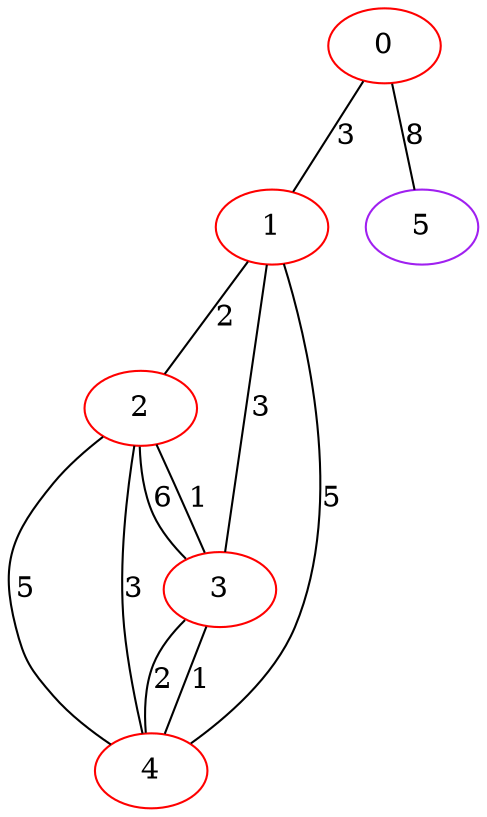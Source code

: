 graph "" {
0 [color=red, weight=1];
1 [color=red, weight=1];
2 [color=red, weight=1];
3 [color=red, weight=1];
4 [color=red, weight=1];
5 [color=purple, weight=4];
0 -- 1  [key=0, label=3];
0 -- 5  [key=0, label=8];
1 -- 2  [key=0, label=2];
1 -- 3  [key=0, label=3];
1 -- 4  [key=0, label=5];
2 -- 3  [key=0, label=6];
2 -- 3  [key=1, label=1];
2 -- 4  [key=0, label=5];
2 -- 4  [key=1, label=3];
3 -- 4  [key=0, label=1];
3 -- 4  [key=1, label=2];
}

